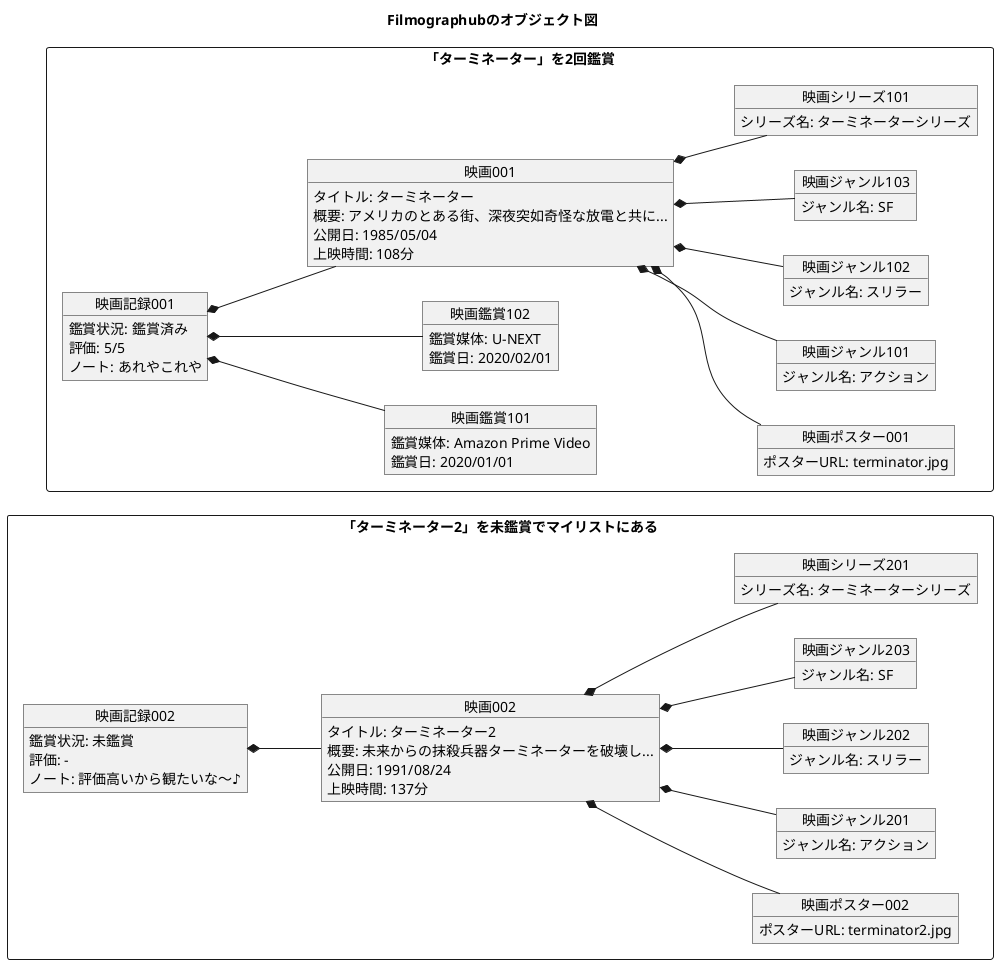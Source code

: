 @startuml fig_object

title Filmographubのオブジェクト図
left to right direction

rectangle 「ターミネーター2」を未鑑賞でマイリストにある {
  object 映画002 {
    タイトル: ターミネーター2
    概要: 未来からの抹殺兵器ターミネーターを破壊し...
    公開日: 1991/08/24
    上映時間: 137分
  }

  object 映画記録002 {
    鑑賞状況: 未鑑賞
    評価: -
    ノート: 評価高いから観たいな〜♪
  }

  object 映画ポスター002 {
    ポスターURL: terminator2.jpg
  }

  object 映画ジャンル201 {
    ジャンル名: アクション
  }

  object 映画ジャンル202 {
    ジャンル名: スリラー
  }

  object 映画ジャンル203 {
    ジャンル名: SF
  }

  object 映画シリーズ201 {
    シリーズ名: ターミネーターシリーズ
  }

  映画記録002 *-- 映画002

  映画002 *-- 映画ポスター002
  映画002 *-- 映画ジャンル201
  映画002 *-- 映画ジャンル202
  映画002 *-- 映画ジャンル203
  映画002 *-- 映画シリーズ201
}






rectangle 「ターミネーター」を2回鑑賞 {
  object 映画鑑賞101 {
    鑑賞媒体: Amazon Prime Video
    鑑賞日: 2020/01/01
  }

  object 映画鑑賞102 {
    鑑賞媒体: U-NEXT
    鑑賞日: 2020/02/01
  }

  object 映画001 {
    タイトル: ターミネーター
    概要: アメリカのとある街、深夜突如奇怪な放電と共に...
    公開日: 1985/05/04
    上映時間: 108分
  }

  object 映画記録001 {
    鑑賞状況: 鑑賞済み
    評価: 5/5
    ノート: あれやこれや
  }

  object 映画ポスター001 {
    ポスターURL: terminator.jpg
  }

  object 映画ジャンル101 {
    ジャンル名: アクション
  }

  object 映画ジャンル102 {
    ジャンル名: スリラー
  }

  object 映画ジャンル103 {
    ジャンル名: SF
  }

  object 映画シリーズ101 {
    シリーズ名: ターミネーターシリーズ
  }

  映画記録001 *-- 映画鑑賞101
  映画記録001 *-- 映画鑑賞102
  映画記録001 *-- 映画001

  映画001 *-- 映画ポスター001
  映画001 *-- 映画ジャンル101
  映画001 *-- 映画ジャンル102
  映画001 *-- 映画ジャンル103
  映画001 *-- 映画シリーズ101
}

@enduml
